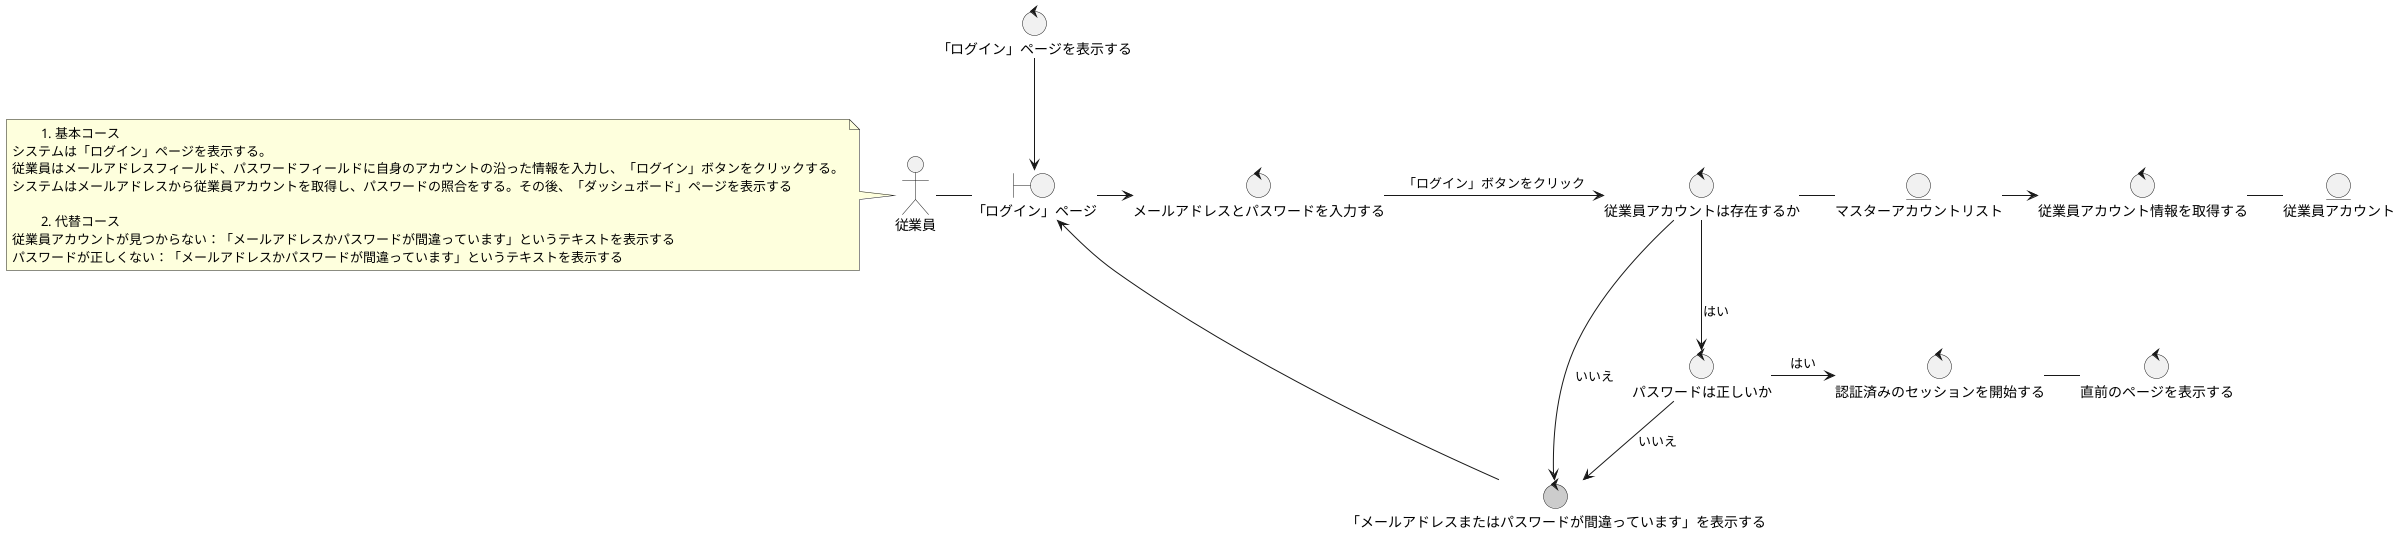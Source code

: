 @startuml


actor 従業員
note left
### 基本コース
システムは「ログイン」ページを表示する。
従業員はメールアドレスフィールド、パスワードフィールドに自身のアカウントの沿った情報を入力し、「ログイン」ボタンをクリックする。
システムはメールアドレスから従業員アカウントを取得し、パスワードの照合をする。その後、「ダッシュボード」ページを表示する

### 代替コース
従業員アカウントが見つからない：「メールアドレスかパスワードが間違っています」というテキストを表示する
パスワードが正しくない：「メールアドレスかパスワードが間違っています」というテキストを表示する
end note
boundary "「ログイン」ページ" as loginPage
entity マスターアカウントリスト
entity 従業員アカウント
control "「ログイン」ページを表示する" as showLoginPage
control メールアドレスとパスワードを入力する
control 従業員アカウントは存在するか
control 従業員アカウント情報を取得する
control パスワードは正しいか
control "「メールアドレスまたはパスワードが間違っています」を表示する" as loginErrorMessage #ccc
control 認証済みのセッションを開始する
control "直前のページを表示する" as showLastPage




従業員 - loginPage
showLoginPage --> loginPage
loginPage -> メールアドレスとパスワードを入力する
メールアドレスとパスワードを入力する -> 従業員アカウントは存在するか : 「ログイン」ボタンをクリック
従業員アカウントは存在するか - マスターアカウントリスト
マスターアカウントリスト -> 従業員アカウント情報を取得する
従業員アカウント情報を取得する - 従業員アカウント
従業員アカウントは存在するか --> パスワードは正しいか : はい
従業員アカウントは存在するか --> loginErrorMessage : いいえ
パスワードは正しいか --> loginErrorMessage : いいえ
パスワードは正しいか -> 認証済みのセッションを開始する : はい
認証済みのセッションを開始する - showLastPage
loginErrorMessage -> loginPage

@enduml